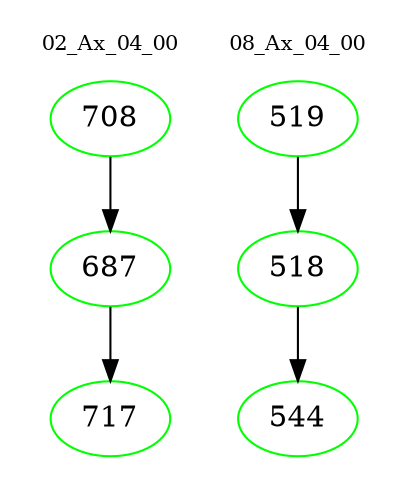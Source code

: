 digraph{
subgraph cluster_0 {
color = white
label = "02_Ax_04_00";
fontsize=10;
T0_708 [label="708", color="green"]
T0_708 -> T0_687 [color="black"]
T0_687 [label="687", color="green"]
T0_687 -> T0_717 [color="black"]
T0_717 [label="717", color="green"]
}
subgraph cluster_1 {
color = white
label = "08_Ax_04_00";
fontsize=10;
T1_519 [label="519", color="green"]
T1_519 -> T1_518 [color="black"]
T1_518 [label="518", color="green"]
T1_518 -> T1_544 [color="black"]
T1_544 [label="544", color="green"]
}
}
